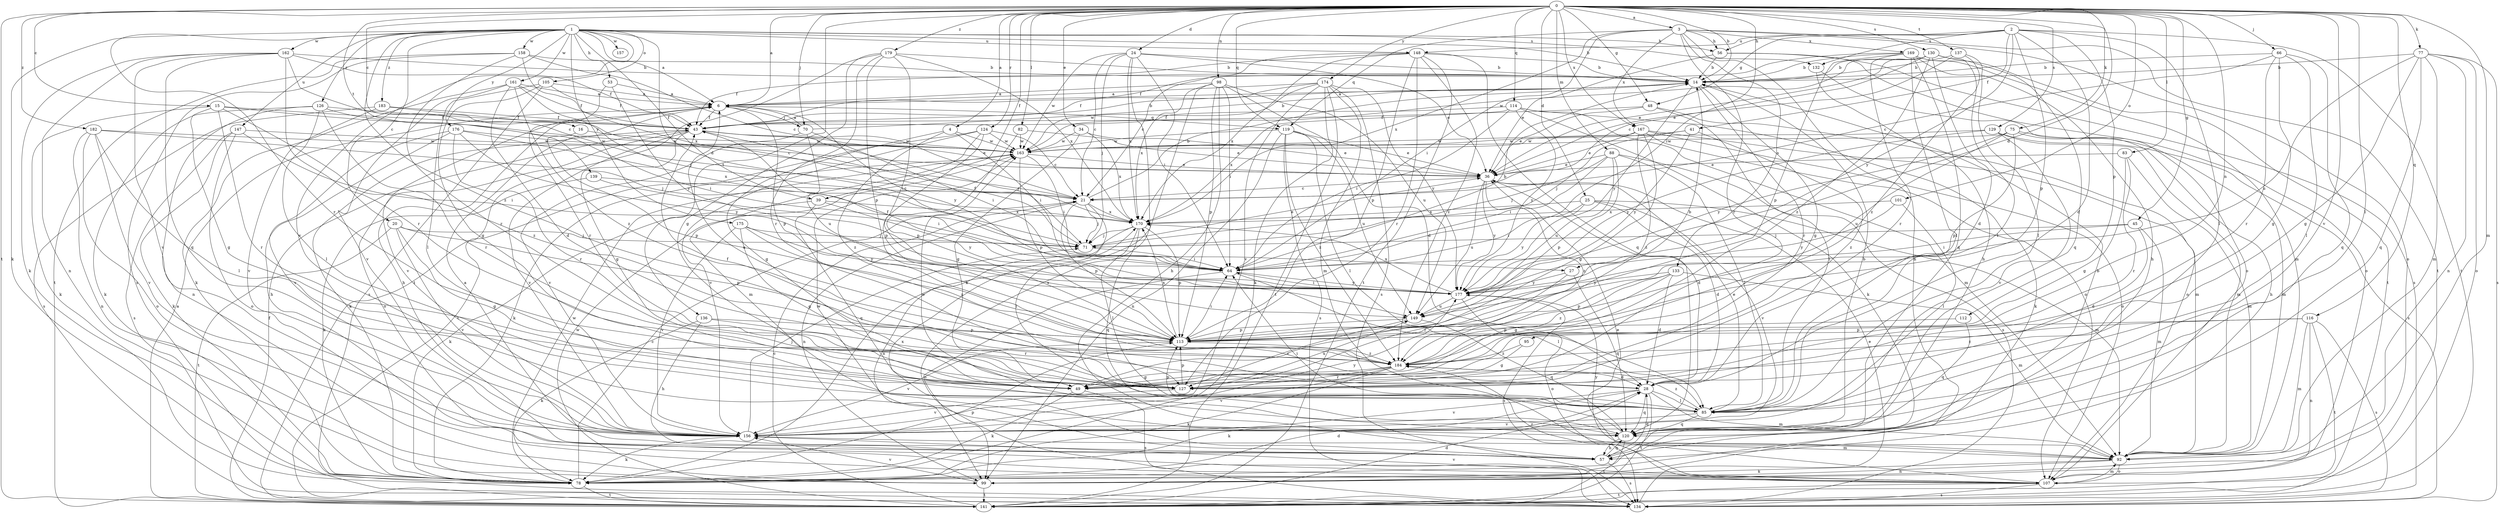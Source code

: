 strict digraph  {
0;
1;
2;
3;
4;
6;
14;
15;
16;
20;
21;
24;
25;
27;
28;
34;
36;
39;
41;
43;
45;
48;
49;
53;
56;
57;
64;
66;
70;
71;
75;
77;
78;
82;
83;
85;
88;
92;
95;
98;
99;
101;
105;
107;
112;
113;
114;
116;
119;
120;
124;
126;
127;
129;
130;
132;
133;
134;
136;
137;
139;
141;
147;
148;
149;
156;
157;
158;
161;
162;
163;
167;
169;
170;
174;
175;
176;
177;
179;
182;
183;
184;
0 -> 3  [label=a];
0 -> 4  [label=a];
0 -> 6  [label=a];
0 -> 14  [label=b];
0 -> 15  [label=c];
0 -> 16  [label=c];
0 -> 24  [label=d];
0 -> 25  [label=d];
0 -> 27  [label=d];
0 -> 34  [label=e];
0 -> 39  [label=f];
0 -> 45  [label=g];
0 -> 48  [label=g];
0 -> 64  [label=i];
0 -> 66  [label=j];
0 -> 70  [label=j];
0 -> 75  [label=k];
0 -> 77  [label=k];
0 -> 82  [label=l];
0 -> 83  [label=l];
0 -> 85  [label=l];
0 -> 88  [label=m];
0 -> 92  [label=m];
0 -> 95  [label=n];
0 -> 98  [label=n];
0 -> 101  [label=o];
0 -> 114  [label=q];
0 -> 116  [label=q];
0 -> 119  [label=q];
0 -> 124  [label=r];
0 -> 129  [label=s];
0 -> 130  [label=s];
0 -> 136  [label=t];
0 -> 137  [label=t];
0 -> 139  [label=t];
0 -> 141  [label=t];
0 -> 156  [label=v];
0 -> 167  [label=x];
0 -> 174  [label=y];
0 -> 179  [label=z];
0 -> 182  [label=z];
1 -> 6  [label=a];
1 -> 14  [label=b];
1 -> 20  [label=c];
1 -> 27  [label=d];
1 -> 39  [label=f];
1 -> 53  [label=h];
1 -> 56  [label=h];
1 -> 78  [label=k];
1 -> 105  [label=o];
1 -> 126  [label=r];
1 -> 127  [label=r];
1 -> 132  [label=s];
1 -> 147  [label=u];
1 -> 148  [label=u];
1 -> 156  [label=v];
1 -> 157  [label=w];
1 -> 158  [label=w];
1 -> 161  [label=w];
1 -> 162  [label=w];
1 -> 175  [label=y];
1 -> 176  [label=y];
1 -> 183  [label=z];
1 -> 184  [label=z];
2 -> 28  [label=d];
2 -> 41  [label=f];
2 -> 48  [label=g];
2 -> 56  [label=h];
2 -> 85  [label=l];
2 -> 112  [label=p];
2 -> 113  [label=p];
2 -> 132  [label=s];
2 -> 141  [label=t];
2 -> 148  [label=u];
2 -> 177  [label=y];
3 -> 56  [label=h];
3 -> 64  [label=i];
3 -> 99  [label=n];
3 -> 107  [label=o];
3 -> 119  [label=q];
3 -> 127  [label=r];
3 -> 133  [label=s];
3 -> 141  [label=t];
3 -> 167  [label=x];
3 -> 169  [label=x];
3 -> 170  [label=x];
4 -> 49  [label=g];
4 -> 64  [label=i];
4 -> 163  [label=w];
4 -> 184  [label=z];
6 -> 43  [label=f];
6 -> 57  [label=h];
6 -> 70  [label=j];
6 -> 113  [label=p];
6 -> 119  [label=q];
6 -> 156  [label=v];
6 -> 177  [label=y];
14 -> 6  [label=a];
14 -> 49  [label=g];
14 -> 127  [label=r];
14 -> 177  [label=y];
15 -> 36  [label=e];
15 -> 43  [label=f];
15 -> 49  [label=g];
15 -> 78  [label=k];
15 -> 127  [label=r];
15 -> 184  [label=z];
16 -> 113  [label=p];
16 -> 163  [label=w];
20 -> 49  [label=g];
20 -> 71  [label=j];
20 -> 113  [label=p];
20 -> 141  [label=t];
20 -> 156  [label=v];
21 -> 14  [label=b];
21 -> 71  [label=j];
21 -> 85  [label=l];
21 -> 99  [label=n];
21 -> 113  [label=p];
21 -> 170  [label=x];
24 -> 14  [label=b];
24 -> 21  [label=c];
24 -> 36  [label=e];
24 -> 64  [label=i];
24 -> 71  [label=j];
24 -> 134  [label=s];
24 -> 163  [label=w];
24 -> 170  [label=x];
25 -> 28  [label=d];
25 -> 64  [label=i];
25 -> 92  [label=m];
25 -> 156  [label=v];
25 -> 170  [label=x];
25 -> 177  [label=y];
27 -> 120  [label=q];
27 -> 127  [label=r];
27 -> 177  [label=y];
28 -> 6  [label=a];
28 -> 43  [label=f];
28 -> 78  [label=k];
28 -> 85  [label=l];
28 -> 92  [label=m];
28 -> 120  [label=q];
28 -> 141  [label=t];
28 -> 156  [label=v];
34 -> 36  [label=e];
34 -> 49  [label=g];
34 -> 163  [label=w];
34 -> 170  [label=x];
36 -> 21  [label=c];
36 -> 28  [label=d];
36 -> 149  [label=u];
36 -> 177  [label=y];
36 -> 184  [label=z];
39 -> 78  [label=k];
39 -> 120  [label=q];
39 -> 170  [label=x];
39 -> 177  [label=y];
41 -> 71  [label=j];
41 -> 163  [label=w];
41 -> 177  [label=y];
41 -> 184  [label=z];
43 -> 14  [label=b];
43 -> 36  [label=e];
43 -> 49  [label=g];
43 -> 71  [label=j];
43 -> 78  [label=k];
43 -> 107  [label=o];
43 -> 156  [label=v];
43 -> 163  [label=w];
45 -> 28  [label=d];
45 -> 64  [label=i];
45 -> 71  [label=j];
45 -> 92  [label=m];
48 -> 36  [label=e];
48 -> 43  [label=f];
48 -> 85  [label=l];
48 -> 107  [label=o];
49 -> 78  [label=k];
49 -> 134  [label=s];
53 -> 6  [label=a];
53 -> 127  [label=r];
53 -> 177  [label=y];
56 -> 14  [label=b];
56 -> 36  [label=e];
56 -> 107  [label=o];
56 -> 134  [label=s];
57 -> 6  [label=a];
57 -> 14  [label=b];
57 -> 28  [label=d];
57 -> 120  [label=q];
57 -> 134  [label=s];
57 -> 163  [label=w];
57 -> 170  [label=x];
64 -> 14  [label=b];
64 -> 85  [label=l];
64 -> 99  [label=n];
64 -> 177  [label=y];
66 -> 14  [label=b];
66 -> 21  [label=c];
66 -> 49  [label=g];
66 -> 85  [label=l];
66 -> 120  [label=q];
66 -> 127  [label=r];
70 -> 6  [label=a];
70 -> 14  [label=b];
70 -> 64  [label=i];
70 -> 149  [label=u];
70 -> 156  [label=v];
71 -> 36  [label=e];
71 -> 43  [label=f];
71 -> 64  [label=i];
75 -> 57  [label=h];
75 -> 92  [label=m];
75 -> 113  [label=p];
75 -> 149  [label=u];
75 -> 163  [label=w];
75 -> 177  [label=y];
77 -> 14  [label=b];
77 -> 49  [label=g];
77 -> 92  [label=m];
77 -> 99  [label=n];
77 -> 107  [label=o];
77 -> 120  [label=q];
77 -> 134  [label=s];
77 -> 149  [label=u];
78 -> 21  [label=c];
78 -> 28  [label=d];
78 -> 113  [label=p];
78 -> 141  [label=t];
78 -> 163  [label=w];
82 -> 36  [label=e];
82 -> 113  [label=p];
82 -> 163  [label=w];
83 -> 36  [label=e];
83 -> 49  [label=g];
83 -> 92  [label=m];
83 -> 127  [label=r];
85 -> 36  [label=e];
85 -> 113  [label=p];
85 -> 120  [label=q];
85 -> 156  [label=v];
85 -> 184  [label=z];
88 -> 36  [label=e];
88 -> 64  [label=i];
88 -> 71  [label=j];
88 -> 85  [label=l];
88 -> 113  [label=p];
88 -> 134  [label=s];
88 -> 149  [label=u];
92 -> 78  [label=k];
92 -> 99  [label=n];
92 -> 107  [label=o];
92 -> 177  [label=y];
95 -> 49  [label=g];
95 -> 184  [label=z];
98 -> 6  [label=a];
98 -> 28  [label=d];
98 -> 57  [label=h];
98 -> 64  [label=i];
98 -> 78  [label=k];
98 -> 113  [label=p];
98 -> 149  [label=u];
98 -> 170  [label=x];
99 -> 141  [label=t];
99 -> 156  [label=v];
101 -> 85  [label=l];
101 -> 170  [label=x];
101 -> 177  [label=y];
105 -> 6  [label=a];
105 -> 43  [label=f];
105 -> 49  [label=g];
105 -> 85  [label=l];
105 -> 134  [label=s];
107 -> 36  [label=e];
107 -> 92  [label=m];
107 -> 134  [label=s];
107 -> 141  [label=t];
107 -> 156  [label=v];
107 -> 184  [label=z];
112 -> 113  [label=p];
112 -> 120  [label=q];
113 -> 14  [label=b];
113 -> 64  [label=i];
113 -> 156  [label=v];
113 -> 170  [label=x];
113 -> 184  [label=z];
114 -> 43  [label=f];
114 -> 64  [label=i];
114 -> 78  [label=k];
114 -> 92  [label=m];
114 -> 107  [label=o];
114 -> 170  [label=x];
114 -> 177  [label=y];
116 -> 92  [label=m];
116 -> 99  [label=n];
116 -> 113  [label=p];
116 -> 134  [label=s];
116 -> 141  [label=t];
116 -> 184  [label=z];
119 -> 36  [label=e];
119 -> 85  [label=l];
119 -> 99  [label=n];
119 -> 134  [label=s];
119 -> 149  [label=u];
119 -> 163  [label=w];
119 -> 184  [label=z];
120 -> 14  [label=b];
120 -> 57  [label=h];
120 -> 64  [label=i];
120 -> 141  [label=t];
120 -> 163  [label=w];
124 -> 21  [label=c];
124 -> 92  [label=m];
124 -> 113  [label=p];
124 -> 141  [label=t];
124 -> 156  [label=v];
124 -> 163  [label=w];
126 -> 43  [label=f];
126 -> 64  [label=i];
126 -> 78  [label=k];
126 -> 85  [label=l];
126 -> 99  [label=n];
126 -> 127  [label=r];
127 -> 113  [label=p];
127 -> 149  [label=u];
127 -> 156  [label=v];
129 -> 92  [label=m];
129 -> 134  [label=s];
129 -> 156  [label=v];
129 -> 163  [label=w];
129 -> 177  [label=y];
130 -> 14  [label=b];
130 -> 21  [label=c];
130 -> 28  [label=d];
130 -> 36  [label=e];
130 -> 85  [label=l];
130 -> 120  [label=q];
130 -> 163  [label=w];
130 -> 184  [label=z];
132 -> 57  [label=h];
132 -> 107  [label=o];
133 -> 28  [label=d];
133 -> 49  [label=g];
133 -> 92  [label=m];
133 -> 113  [label=p];
133 -> 177  [label=y];
133 -> 184  [label=z];
134 -> 36  [label=e];
136 -> 57  [label=h];
136 -> 78  [label=k];
136 -> 113  [label=p];
136 -> 127  [label=r];
137 -> 14  [label=b];
137 -> 36  [label=e];
137 -> 85  [label=l];
137 -> 184  [label=z];
139 -> 21  [label=c];
139 -> 64  [label=i];
139 -> 78  [label=k];
141 -> 6  [label=a];
141 -> 21  [label=c];
141 -> 28  [label=d];
141 -> 43  [label=f];
141 -> 163  [label=w];
147 -> 64  [label=i];
147 -> 78  [label=k];
147 -> 107  [label=o];
147 -> 134  [label=s];
147 -> 163  [label=w];
148 -> 14  [label=b];
148 -> 21  [label=c];
148 -> 43  [label=f];
148 -> 113  [label=p];
148 -> 120  [label=q];
148 -> 127  [label=r];
148 -> 141  [label=t];
148 -> 170  [label=x];
148 -> 184  [label=z];
149 -> 113  [label=p];
149 -> 120  [label=q];
149 -> 127  [label=r];
156 -> 71  [label=j];
156 -> 78  [label=k];
156 -> 92  [label=m];
156 -> 177  [label=y];
158 -> 14  [label=b];
158 -> 21  [label=c];
158 -> 127  [label=r];
158 -> 134  [label=s];
158 -> 141  [label=t];
158 -> 170  [label=x];
161 -> 6  [label=a];
161 -> 28  [label=d];
161 -> 43  [label=f];
161 -> 71  [label=j];
161 -> 78  [label=k];
161 -> 156  [label=v];
161 -> 184  [label=z];
162 -> 14  [label=b];
162 -> 21  [label=c];
162 -> 43  [label=f];
162 -> 78  [label=k];
162 -> 99  [label=n];
162 -> 120  [label=q];
162 -> 127  [label=r];
162 -> 156  [label=v];
163 -> 36  [label=e];
163 -> 64  [label=i];
163 -> 78  [label=k];
163 -> 113  [label=p];
167 -> 36  [label=e];
167 -> 49  [label=g];
167 -> 78  [label=k];
167 -> 92  [label=m];
167 -> 107  [label=o];
167 -> 163  [label=w];
167 -> 184  [label=z];
169 -> 14  [label=b];
169 -> 43  [label=f];
169 -> 57  [label=h];
169 -> 85  [label=l];
169 -> 92  [label=m];
169 -> 113  [label=p];
169 -> 120  [label=q];
169 -> 127  [label=r];
169 -> 141  [label=t];
170 -> 71  [label=j];
170 -> 85  [label=l];
170 -> 99  [label=n];
170 -> 113  [label=p];
170 -> 120  [label=q];
174 -> 6  [label=a];
174 -> 43  [label=f];
174 -> 78  [label=k];
174 -> 92  [label=m];
174 -> 134  [label=s];
174 -> 141  [label=t];
174 -> 156  [label=v];
174 -> 163  [label=w];
174 -> 177  [label=y];
175 -> 49  [label=g];
175 -> 71  [label=j];
175 -> 156  [label=v];
175 -> 177  [label=y];
175 -> 184  [label=z];
176 -> 57  [label=h];
176 -> 127  [label=r];
176 -> 156  [label=v];
176 -> 163  [label=w];
176 -> 170  [label=x];
176 -> 177  [label=y];
177 -> 43  [label=f];
177 -> 64  [label=i];
177 -> 107  [label=o];
177 -> 134  [label=s];
177 -> 149  [label=u];
177 -> 170  [label=x];
179 -> 14  [label=b];
179 -> 49  [label=g];
179 -> 113  [label=p];
179 -> 127  [label=r];
179 -> 141  [label=t];
179 -> 149  [label=i];
179 -> 170  [label=x];
182 -> 71  [label=j];
182 -> 85  [label=l];
182 -> 99  [label=n];
182 -> 107  [label=o];
182 -> 156  [label=v];
182 -> 163  [label=w];
183 -> 21  [label=c];
183 -> 43  [label=f];
183 -> 134  [label=s];
183 -> 156  [label=v];
184 -> 28  [label=d];
184 -> 49  [label=g];
184 -> 78  [label=k];
184 -> 127  [label=r];
184 -> 156  [label=v];
}
